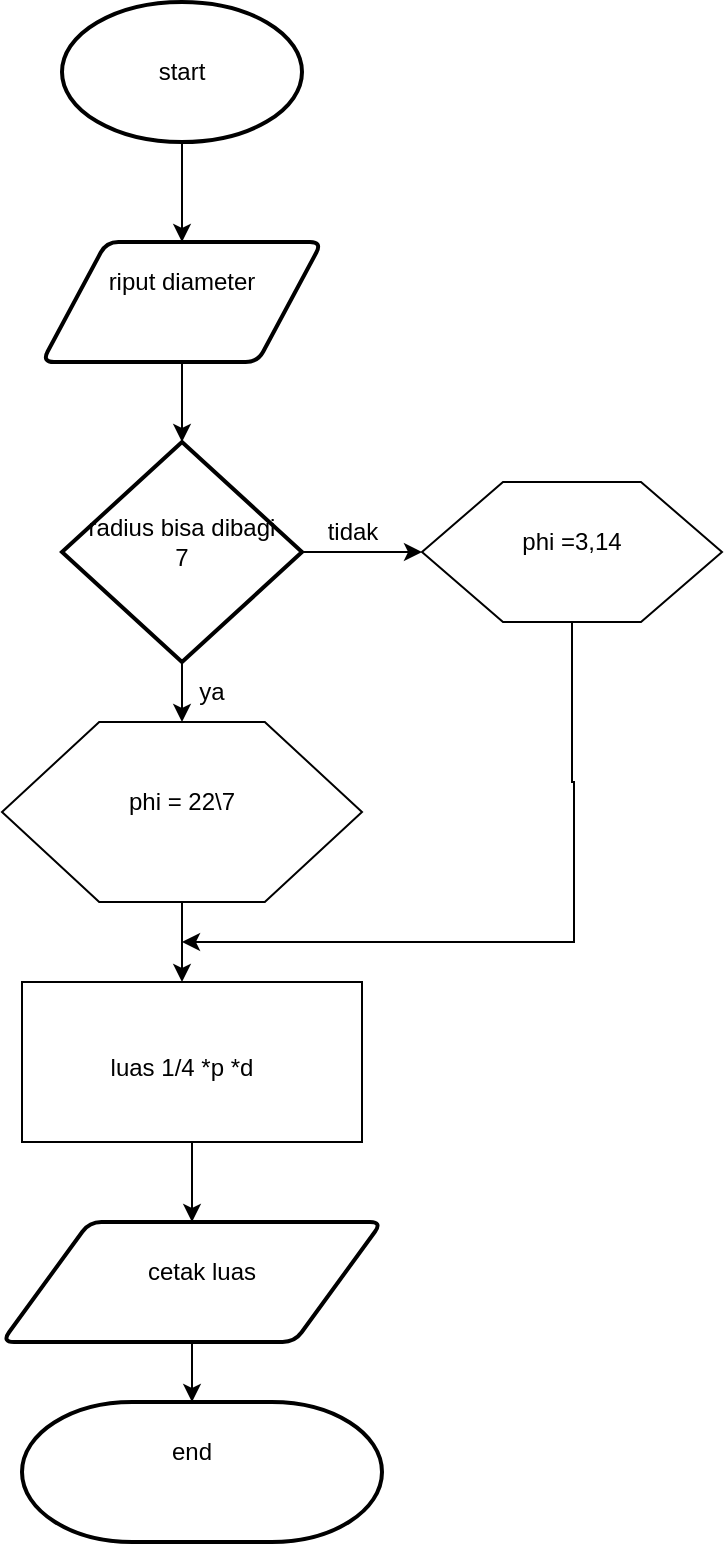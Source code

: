 <mxfile version="22.0.4" type="github">
  <diagram id="C5RBs43oDa-KdzZeNtuy" name="Page-1">
    <mxGraphModel dx="1114" dy="557" grid="1" gridSize="10" guides="1" tooltips="1" connect="1" arrows="1" fold="1" page="1" pageScale="1" pageWidth="827" pageHeight="1169" math="0" shadow="0">
      <root>
        <mxCell id="WIyWlLk6GJQsqaUBKTNV-0" />
        <mxCell id="WIyWlLk6GJQsqaUBKTNV-1" parent="WIyWlLk6GJQsqaUBKTNV-0" />
        <mxCell id="8gJUh6-4_hCnmwy6w8B8-2" style="edgeStyle=orthogonalEdgeStyle;rounded=0;orthogonalLoop=1;jettySize=auto;html=1;" edge="1" parent="WIyWlLk6GJQsqaUBKTNV-1" source="8gJUh6-4_hCnmwy6w8B8-1">
          <mxGeometry relative="1" as="geometry">
            <mxPoint x="430" y="200" as="targetPoint" />
          </mxGeometry>
        </mxCell>
        <mxCell id="8gJUh6-4_hCnmwy6w8B8-1" value="" style="strokeWidth=2;html=1;shape=mxgraph.flowchart.start_1;whiteSpace=wrap;" vertex="1" parent="WIyWlLk6GJQsqaUBKTNV-1">
          <mxGeometry x="370" y="80" width="120" height="70" as="geometry" />
        </mxCell>
        <mxCell id="8gJUh6-4_hCnmwy6w8B8-5" style="edgeStyle=orthogonalEdgeStyle;rounded=0;orthogonalLoop=1;jettySize=auto;html=1;exitX=0.5;exitY=1;exitDx=0;exitDy=0;" edge="1" parent="WIyWlLk6GJQsqaUBKTNV-1" source="8gJUh6-4_hCnmwy6w8B8-3">
          <mxGeometry relative="1" as="geometry">
            <mxPoint x="430" y="300" as="targetPoint" />
          </mxGeometry>
        </mxCell>
        <mxCell id="8gJUh6-4_hCnmwy6w8B8-3" value="" style="shape=parallelogram;html=1;strokeWidth=2;perimeter=parallelogramPerimeter;whiteSpace=wrap;rounded=1;arcSize=12;size=0.23;" vertex="1" parent="WIyWlLk6GJQsqaUBKTNV-1">
          <mxGeometry x="360" y="200" width="140" height="60" as="geometry" />
        </mxCell>
        <mxCell id="8gJUh6-4_hCnmwy6w8B8-6" style="edgeStyle=orthogonalEdgeStyle;rounded=0;orthogonalLoop=1;jettySize=auto;html=1;" edge="1" parent="WIyWlLk6GJQsqaUBKTNV-1" source="8gJUh6-4_hCnmwy6w8B8-4">
          <mxGeometry relative="1" as="geometry">
            <mxPoint x="550" y="355" as="targetPoint" />
          </mxGeometry>
        </mxCell>
        <mxCell id="8gJUh6-4_hCnmwy6w8B8-8" style="edgeStyle=orthogonalEdgeStyle;rounded=0;orthogonalLoop=1;jettySize=auto;html=1;" edge="1" parent="WIyWlLk6GJQsqaUBKTNV-1" source="8gJUh6-4_hCnmwy6w8B8-4" target="8gJUh6-4_hCnmwy6w8B8-9">
          <mxGeometry relative="1" as="geometry">
            <mxPoint x="430" y="450" as="targetPoint" />
          </mxGeometry>
        </mxCell>
        <mxCell id="8gJUh6-4_hCnmwy6w8B8-4" value="" style="strokeWidth=2;html=1;shape=mxgraph.flowchart.decision;whiteSpace=wrap;" vertex="1" parent="WIyWlLk6GJQsqaUBKTNV-1">
          <mxGeometry x="370" y="300" width="120" height="110" as="geometry" />
        </mxCell>
        <mxCell id="8gJUh6-4_hCnmwy6w8B8-26" style="edgeStyle=orthogonalEdgeStyle;rounded=0;orthogonalLoop=1;jettySize=auto;html=1;" edge="1" parent="WIyWlLk6GJQsqaUBKTNV-1" source="8gJUh6-4_hCnmwy6w8B8-7">
          <mxGeometry relative="1" as="geometry">
            <mxPoint x="430" y="550" as="targetPoint" />
            <Array as="points">
              <mxPoint x="625" y="470" />
              <mxPoint x="626" y="470" />
            </Array>
          </mxGeometry>
        </mxCell>
        <mxCell id="8gJUh6-4_hCnmwy6w8B8-7" value="" style="verticalLabelPosition=bottom;verticalAlign=top;html=1;shape=hexagon;perimeter=hexagonPerimeter2;arcSize=6;size=0.27;" vertex="1" parent="WIyWlLk6GJQsqaUBKTNV-1">
          <mxGeometry x="550" y="320" width="150" height="70" as="geometry" />
        </mxCell>
        <mxCell id="8gJUh6-4_hCnmwy6w8B8-10" style="edgeStyle=orthogonalEdgeStyle;rounded=0;orthogonalLoop=1;jettySize=auto;html=1;" edge="1" parent="WIyWlLk6GJQsqaUBKTNV-1" source="8gJUh6-4_hCnmwy6w8B8-9">
          <mxGeometry relative="1" as="geometry">
            <mxPoint x="430" y="570" as="targetPoint" />
          </mxGeometry>
        </mxCell>
        <mxCell id="8gJUh6-4_hCnmwy6w8B8-9" value="" style="verticalLabelPosition=bottom;verticalAlign=top;html=1;shape=hexagon;perimeter=hexagonPerimeter2;arcSize=6;size=0.27;" vertex="1" parent="WIyWlLk6GJQsqaUBKTNV-1">
          <mxGeometry x="340" y="440" width="180" height="90" as="geometry" />
        </mxCell>
        <mxCell id="8gJUh6-4_hCnmwy6w8B8-14" style="edgeStyle=orthogonalEdgeStyle;rounded=0;orthogonalLoop=1;jettySize=auto;html=1;" edge="1" parent="WIyWlLk6GJQsqaUBKTNV-1" source="8gJUh6-4_hCnmwy6w8B8-11">
          <mxGeometry relative="1" as="geometry">
            <mxPoint x="435" y="690" as="targetPoint" />
          </mxGeometry>
        </mxCell>
        <mxCell id="8gJUh6-4_hCnmwy6w8B8-11" value="" style="rounded=0;whiteSpace=wrap;html=1;" vertex="1" parent="WIyWlLk6GJQsqaUBKTNV-1">
          <mxGeometry x="350" y="570" width="170" height="80" as="geometry" />
        </mxCell>
        <mxCell id="8gJUh6-4_hCnmwy6w8B8-16" style="edgeStyle=orthogonalEdgeStyle;rounded=0;orthogonalLoop=1;jettySize=auto;html=1;exitX=0.5;exitY=1;exitDx=0;exitDy=0;" edge="1" parent="WIyWlLk6GJQsqaUBKTNV-1" source="8gJUh6-4_hCnmwy6w8B8-12">
          <mxGeometry relative="1" as="geometry">
            <mxPoint x="435" y="780" as="targetPoint" />
          </mxGeometry>
        </mxCell>
        <mxCell id="8gJUh6-4_hCnmwy6w8B8-12" value="" style="shape=parallelogram;html=1;strokeWidth=2;perimeter=parallelogramPerimeter;whiteSpace=wrap;rounded=1;arcSize=12;size=0.23;" vertex="1" parent="WIyWlLk6GJQsqaUBKTNV-1">
          <mxGeometry x="340" y="690" width="190" height="60" as="geometry" />
        </mxCell>
        <mxCell id="8gJUh6-4_hCnmwy6w8B8-15" value="" style="strokeWidth=2;html=1;shape=mxgraph.flowchart.terminator;whiteSpace=wrap;" vertex="1" parent="WIyWlLk6GJQsqaUBKTNV-1">
          <mxGeometry x="350" y="780" width="180" height="70" as="geometry" />
        </mxCell>
        <mxCell id="8gJUh6-4_hCnmwy6w8B8-17" value="start" style="text;html=1;strokeColor=none;fillColor=none;align=center;verticalAlign=middle;whiteSpace=wrap;rounded=0;" vertex="1" parent="WIyWlLk6GJQsqaUBKTNV-1">
          <mxGeometry x="400" y="100" width="60" height="30" as="geometry" />
        </mxCell>
        <mxCell id="8gJUh6-4_hCnmwy6w8B8-18" value="riput diameter" style="text;html=1;strokeColor=none;fillColor=none;align=center;verticalAlign=middle;whiteSpace=wrap;rounded=0;" vertex="1" parent="WIyWlLk6GJQsqaUBKTNV-1">
          <mxGeometry x="385" y="200" width="90" height="40" as="geometry" />
        </mxCell>
        <mxCell id="8gJUh6-4_hCnmwy6w8B8-19" value="radius bisa dibagi 7" style="text;html=1;strokeColor=none;fillColor=none;align=center;verticalAlign=middle;whiteSpace=wrap;rounded=0;" vertex="1" parent="WIyWlLk6GJQsqaUBKTNV-1">
          <mxGeometry x="380" y="330" width="100" height="40" as="geometry" />
        </mxCell>
        <mxCell id="8gJUh6-4_hCnmwy6w8B8-21" value="phi =3,14" style="text;html=1;strokeColor=none;fillColor=none;align=center;verticalAlign=middle;whiteSpace=wrap;rounded=0;" vertex="1" parent="WIyWlLk6GJQsqaUBKTNV-1">
          <mxGeometry x="595" y="335" width="60" height="30" as="geometry" />
        </mxCell>
        <mxCell id="8gJUh6-4_hCnmwy6w8B8-22" value="phi = 22\7" style="text;html=1;strokeColor=none;fillColor=none;align=center;verticalAlign=middle;whiteSpace=wrap;rounded=0;" vertex="1" parent="WIyWlLk6GJQsqaUBKTNV-1">
          <mxGeometry x="380" y="450" width="100" height="60" as="geometry" />
        </mxCell>
        <mxCell id="8gJUh6-4_hCnmwy6w8B8-23" value="luas 1/4 *p *d" style="text;html=1;strokeColor=none;fillColor=none;align=center;verticalAlign=middle;whiteSpace=wrap;rounded=0;" vertex="1" parent="WIyWlLk6GJQsqaUBKTNV-1">
          <mxGeometry x="390" y="595" width="80" height="35" as="geometry" />
        </mxCell>
        <mxCell id="8gJUh6-4_hCnmwy6w8B8-24" value="cetak luas " style="text;html=1;strokeColor=none;fillColor=none;align=center;verticalAlign=middle;whiteSpace=wrap;rounded=0;" vertex="1" parent="WIyWlLk6GJQsqaUBKTNV-1">
          <mxGeometry x="410" y="700" width="60" height="30" as="geometry" />
        </mxCell>
        <mxCell id="8gJUh6-4_hCnmwy6w8B8-25" value="end" style="text;html=1;strokeColor=none;fillColor=none;align=center;verticalAlign=middle;whiteSpace=wrap;rounded=0;" vertex="1" parent="WIyWlLk6GJQsqaUBKTNV-1">
          <mxGeometry x="405" y="790" width="60" height="30" as="geometry" />
        </mxCell>
        <mxCell id="8gJUh6-4_hCnmwy6w8B8-27" value="ya" style="text;html=1;strokeColor=none;fillColor=none;align=center;verticalAlign=middle;whiteSpace=wrap;rounded=0;" vertex="1" parent="WIyWlLk6GJQsqaUBKTNV-1">
          <mxGeometry x="415" y="410" width="60" height="30" as="geometry" />
        </mxCell>
        <mxCell id="8gJUh6-4_hCnmwy6w8B8-28" value="tidak" style="text;html=1;align=center;verticalAlign=middle;resizable=0;points=[];autosize=1;strokeColor=none;fillColor=none;" vertex="1" parent="WIyWlLk6GJQsqaUBKTNV-1">
          <mxGeometry x="490" y="330" width="50" height="30" as="geometry" />
        </mxCell>
      </root>
    </mxGraphModel>
  </diagram>
</mxfile>
